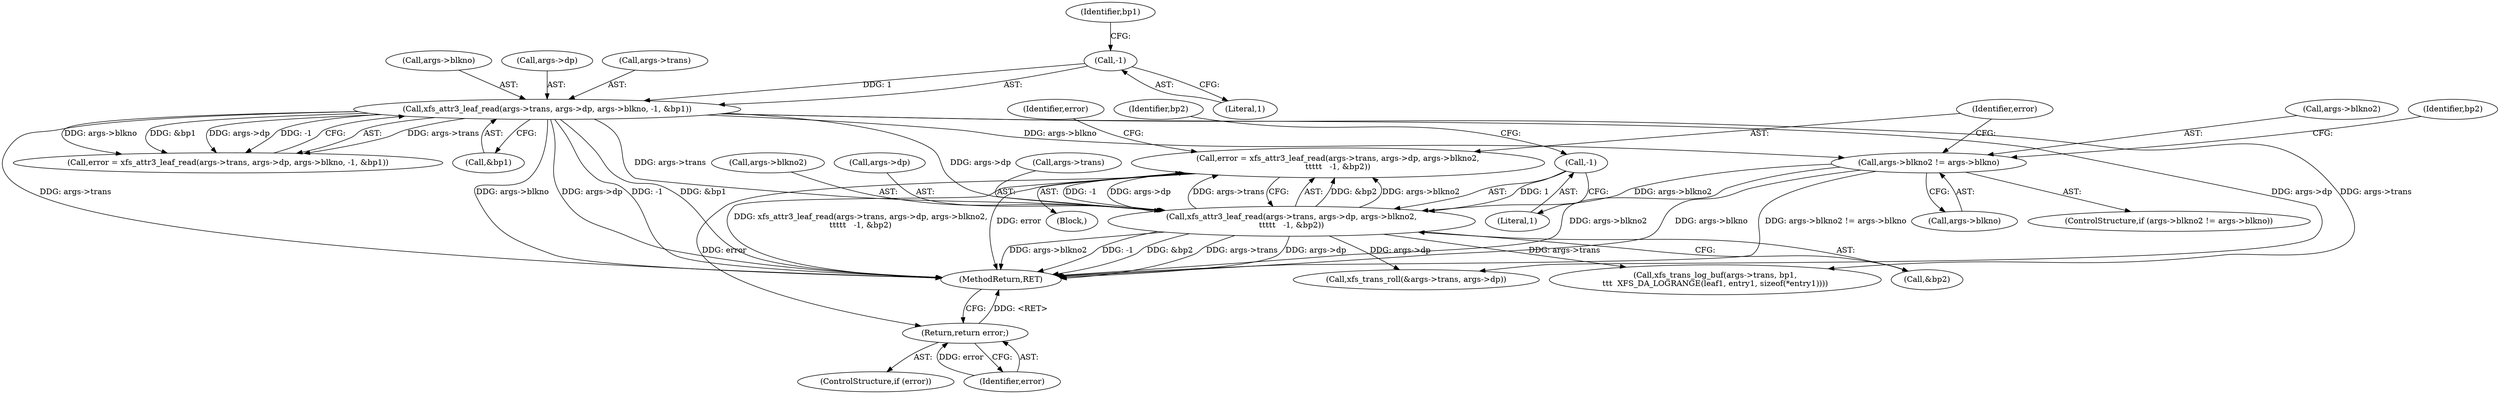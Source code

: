 digraph "0_linux_8275cdd0e7ac550dcce2b3ef6d2fb3b808c1ae59_4@API" {
"1000152" [label="(Call,error = xfs_attr3_leaf_read(args->trans, args->dp, args->blkno2,\n\t\t\t\t\t   -1, &bp2))"];
"1000154" [label="(Call,xfs_attr3_leaf_read(args->trans, args->dp, args->blkno2,\n\t\t\t\t\t   -1, &bp2))"];
"1000125" [label="(Call,xfs_attr3_leaf_read(args->trans, args->dp, args->blkno, -1, &bp1))"];
"1000135" [label="(Call,-1)"];
"1000144" [label="(Call,args->blkno2 != args->blkno)"];
"1000164" [label="(Call,-1)"];
"1000170" [label="(Return,return error;)"];
"1000125" [label="(Call,xfs_attr3_leaf_read(args->trans, args->dp, args->blkno, -1, &bp1))"];
"1000138" [label="(Identifier,bp1)"];
"1000170" [label="(Return,return error;)"];
"1000145" [label="(Call,args->blkno2)"];
"1000151" [label="(Block,)"];
"1000136" [label="(Literal,1)"];
"1000167" [label="(Identifier,bp2)"];
"1000498" [label="(MethodReturn,RET)"];
"1000375" [label="(Call,xfs_trans_log_buf(args->trans, bp1,\n\t\t\t  XFS_DA_LOGRANGE(leaf1, entry1, sizeof(*entry1))))"];
"1000144" [label="(Call,args->blkno2 != args->blkno)"];
"1000166" [label="(Call,&bp2)"];
"1000135" [label="(Call,-1)"];
"1000129" [label="(Call,args->dp)"];
"1000123" [label="(Call,error = xfs_attr3_leaf_read(args->trans, args->dp, args->blkno, -1, &bp1))"];
"1000137" [label="(Call,&bp1)"];
"1000168" [label="(ControlStructure,if (error))"];
"1000152" [label="(Call,error = xfs_attr3_leaf_read(args->trans, args->dp, args->blkno2,\n\t\t\t\t\t   -1, &bp2))"];
"1000165" [label="(Literal,1)"];
"1000175" [label="(Identifier,bp2)"];
"1000161" [label="(Call,args->blkno2)"];
"1000158" [label="(Call,args->dp)"];
"1000155" [label="(Call,args->trans)"];
"1000148" [label="(Call,args->blkno)"];
"1000169" [label="(Identifier,error)"];
"1000154" [label="(Call,xfs_attr3_leaf_read(args->trans, args->dp, args->blkno2,\n\t\t\t\t\t   -1, &bp2))"];
"1000164" [label="(Call,-1)"];
"1000143" [label="(ControlStructure,if (args->blkno2 != args->blkno))"];
"1000171" [label="(Identifier,error)"];
"1000126" [label="(Call,args->trans)"];
"1000132" [label="(Call,args->blkno)"];
"1000153" [label="(Identifier,error)"];
"1000488" [label="(Call,xfs_trans_roll(&args->trans, args->dp))"];
"1000152" -> "1000151"  [label="AST: "];
"1000152" -> "1000154"  [label="CFG: "];
"1000153" -> "1000152"  [label="AST: "];
"1000154" -> "1000152"  [label="AST: "];
"1000169" -> "1000152"  [label="CFG: "];
"1000152" -> "1000498"  [label="DDG: error"];
"1000152" -> "1000498"  [label="DDG: xfs_attr3_leaf_read(args->trans, args->dp, args->blkno2,\n\t\t\t\t\t   -1, &bp2)"];
"1000154" -> "1000152"  [label="DDG: &bp2"];
"1000154" -> "1000152"  [label="DDG: args->blkno2"];
"1000154" -> "1000152"  [label="DDG: -1"];
"1000154" -> "1000152"  [label="DDG: args->dp"];
"1000154" -> "1000152"  [label="DDG: args->trans"];
"1000152" -> "1000170"  [label="DDG: error"];
"1000154" -> "1000166"  [label="CFG: "];
"1000155" -> "1000154"  [label="AST: "];
"1000158" -> "1000154"  [label="AST: "];
"1000161" -> "1000154"  [label="AST: "];
"1000164" -> "1000154"  [label="AST: "];
"1000166" -> "1000154"  [label="AST: "];
"1000154" -> "1000498"  [label="DDG: -1"];
"1000154" -> "1000498"  [label="DDG: &bp2"];
"1000154" -> "1000498"  [label="DDG: args->trans"];
"1000154" -> "1000498"  [label="DDG: args->dp"];
"1000154" -> "1000498"  [label="DDG: args->blkno2"];
"1000125" -> "1000154"  [label="DDG: args->trans"];
"1000125" -> "1000154"  [label="DDG: args->dp"];
"1000144" -> "1000154"  [label="DDG: args->blkno2"];
"1000164" -> "1000154"  [label="DDG: 1"];
"1000154" -> "1000375"  [label="DDG: args->trans"];
"1000154" -> "1000488"  [label="DDG: args->dp"];
"1000125" -> "1000123"  [label="AST: "];
"1000125" -> "1000137"  [label="CFG: "];
"1000126" -> "1000125"  [label="AST: "];
"1000129" -> "1000125"  [label="AST: "];
"1000132" -> "1000125"  [label="AST: "];
"1000135" -> "1000125"  [label="AST: "];
"1000137" -> "1000125"  [label="AST: "];
"1000123" -> "1000125"  [label="CFG: "];
"1000125" -> "1000498"  [label="DDG: args->trans"];
"1000125" -> "1000498"  [label="DDG: args->blkno"];
"1000125" -> "1000498"  [label="DDG: args->dp"];
"1000125" -> "1000498"  [label="DDG: -1"];
"1000125" -> "1000498"  [label="DDG: &bp1"];
"1000125" -> "1000123"  [label="DDG: args->trans"];
"1000125" -> "1000123"  [label="DDG: args->blkno"];
"1000125" -> "1000123"  [label="DDG: &bp1"];
"1000125" -> "1000123"  [label="DDG: args->dp"];
"1000125" -> "1000123"  [label="DDG: -1"];
"1000135" -> "1000125"  [label="DDG: 1"];
"1000125" -> "1000144"  [label="DDG: args->blkno"];
"1000125" -> "1000375"  [label="DDG: args->trans"];
"1000125" -> "1000488"  [label="DDG: args->dp"];
"1000135" -> "1000136"  [label="CFG: "];
"1000136" -> "1000135"  [label="AST: "];
"1000138" -> "1000135"  [label="CFG: "];
"1000144" -> "1000143"  [label="AST: "];
"1000144" -> "1000148"  [label="CFG: "];
"1000145" -> "1000144"  [label="AST: "];
"1000148" -> "1000144"  [label="AST: "];
"1000153" -> "1000144"  [label="CFG: "];
"1000175" -> "1000144"  [label="CFG: "];
"1000144" -> "1000498"  [label="DDG: args->blkno"];
"1000144" -> "1000498"  [label="DDG: args->blkno2 != args->blkno"];
"1000144" -> "1000498"  [label="DDG: args->blkno2"];
"1000164" -> "1000165"  [label="CFG: "];
"1000165" -> "1000164"  [label="AST: "];
"1000167" -> "1000164"  [label="CFG: "];
"1000170" -> "1000168"  [label="AST: "];
"1000170" -> "1000171"  [label="CFG: "];
"1000171" -> "1000170"  [label="AST: "];
"1000498" -> "1000170"  [label="CFG: "];
"1000170" -> "1000498"  [label="DDG: <RET>"];
"1000171" -> "1000170"  [label="DDG: error"];
}
